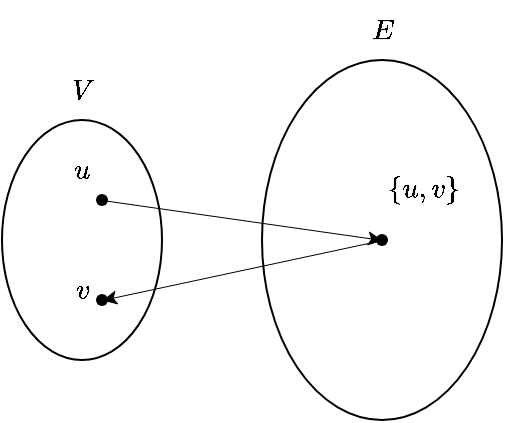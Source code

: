 <mxfile>
    <diagram id="gPYQYjuigBtDLOLjuu3l" name="ページ1">
        <mxGraphModel dx="322" dy="432" grid="1" gridSize="10" guides="1" tooltips="1" connect="1" arrows="1" fold="1" page="1" pageScale="1" pageWidth="827" pageHeight="1169" math="1" shadow="0">
            <root>
                <mxCell id="0"/>
                <mxCell id="1" parent="0"/>
                <mxCell id="2" value="" style="ellipse;whiteSpace=wrap;html=1;" vertex="1" parent="1">
                    <mxGeometry x="10" y="70" width="80" height="120" as="geometry"/>
                </mxCell>
                <mxCell id="3" value="" style="ellipse;whiteSpace=wrap;html=1;" vertex="1" parent="1">
                    <mxGeometry x="140" y="40" width="120" height="180" as="geometry"/>
                </mxCell>
                <mxCell id="4" value="" style="shape=waypoint;sketch=0;size=6;pointerEvents=1;points=[];fillColor=none;resizable=0;rotatable=0;perimeter=centerPerimeter;snapToPoint=1;" vertex="1" parent="1">
                    <mxGeometry x="50" y="100" width="20" height="20" as="geometry"/>
                </mxCell>
                <mxCell id="5" value="$$u$$" style="text;html=1;align=center;verticalAlign=middle;resizable=0;points=[];autosize=1;strokeColor=none;fillColor=none;" vertex="1" parent="1">
                    <mxGeometry x="20" y="80" width="60" height="30" as="geometry"/>
                </mxCell>
                <mxCell id="11" style="edgeStyle=none;html=1;strokeWidth=0.5;" edge="1" parent="1" source="6" target="8">
                    <mxGeometry relative="1" as="geometry"/>
                </mxCell>
                <mxCell id="6" value="" style="shape=waypoint;sketch=0;size=6;pointerEvents=1;points=[];fillColor=none;resizable=0;rotatable=0;perimeter=centerPerimeter;snapToPoint=1;" vertex="1" parent="1">
                    <mxGeometry x="190" y="120" width="20" height="20" as="geometry"/>
                </mxCell>
                <mxCell id="7" value="$$v$$" style="text;html=1;align=center;verticalAlign=middle;resizable=0;points=[];autosize=1;strokeColor=none;fillColor=none;" vertex="1" parent="1">
                    <mxGeometry x="20" y="140" width="60" height="30" as="geometry"/>
                </mxCell>
                <mxCell id="8" value="" style="shape=waypoint;sketch=0;size=6;pointerEvents=1;points=[];fillColor=none;resizable=0;rotatable=0;perimeter=centerPerimeter;snapToPoint=1;" vertex="1" parent="1">
                    <mxGeometry x="50" y="150" width="20" height="20" as="geometry"/>
                </mxCell>
                <mxCell id="9" value="$$\{u,v\}$$" style="text;html=1;align=center;verticalAlign=middle;resizable=0;points=[];autosize=1;strokeColor=none;fillColor=none;" vertex="1" parent="1">
                    <mxGeometry x="180" y="90" width="80" height="30" as="geometry"/>
                </mxCell>
                <mxCell id="10" style="edgeStyle=none;html=1;entryX=0.516;entryY=0.776;entryDx=0;entryDy=0;entryPerimeter=0;exitX=0.674;exitY=0.566;exitDx=0;exitDy=0;exitPerimeter=0;strokeWidth=0.5;" edge="1" parent="1" source="4" target="6">
                    <mxGeometry relative="1" as="geometry"/>
                </mxCell>
                <mxCell id="14" value="$$V$$" style="text;html=1;align=center;verticalAlign=middle;resizable=0;points=[];autosize=1;strokeColor=none;fillColor=none;" vertex="1" parent="1">
                    <mxGeometry x="20" y="40" width="60" height="30" as="geometry"/>
                </mxCell>
                <mxCell id="16" value="$$E$$" style="text;html=1;align=center;verticalAlign=middle;resizable=0;points=[];autosize=1;strokeColor=none;fillColor=none;" vertex="1" parent="1">
                    <mxGeometry x="170" y="10" width="60" height="30" as="geometry"/>
                </mxCell>
            </root>
        </mxGraphModel>
    </diagram>
</mxfile>